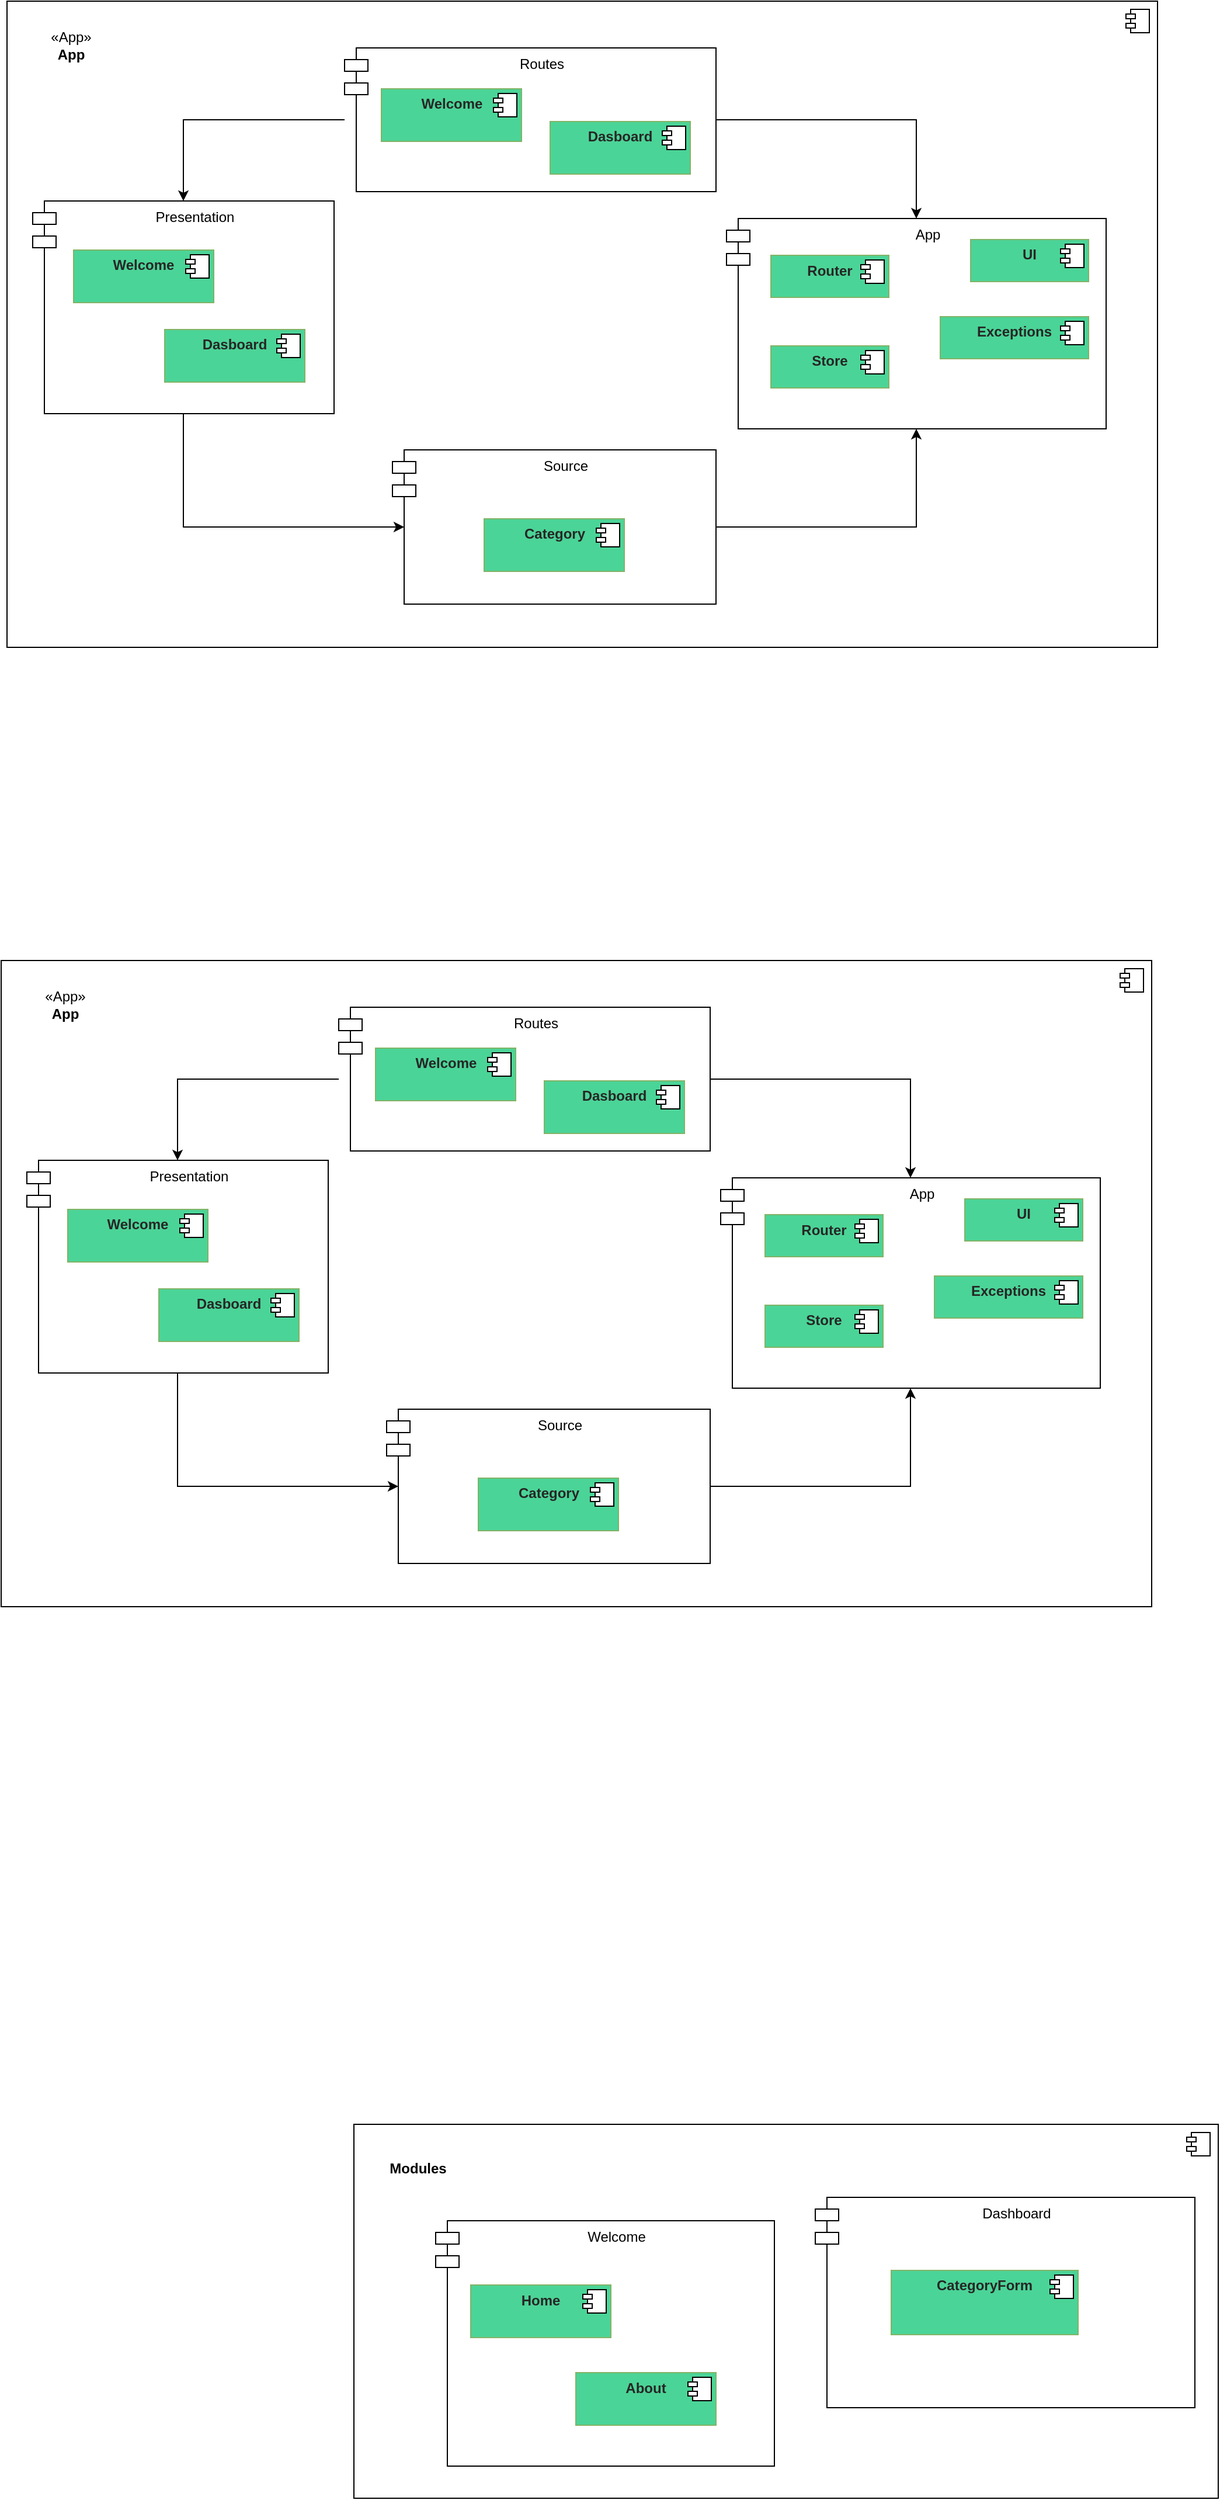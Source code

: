 <mxfile version="14.5.0" type="device"><diagram id="gvW7OyBGGFcuHT9ES0Ki" name="Page-1"><mxGraphModel dx="1673" dy="934" grid="0" gridSize="10" guides="1" tooltips="1" connect="1" arrows="1" fold="1" page="1" pageScale="1" pageWidth="1169" pageHeight="827" math="0" shadow="0"><root><mxCell id="0"/><mxCell id="1" parent="0"/><mxCell id="L0N6HKRvcUdRj-f1X84M-1" value="" style="html=1;dropTarget=0;" vertex="1" parent="1"><mxGeometry x="364" y="1883" width="740" height="320" as="geometry"/></mxCell><mxCell id="L0N6HKRvcUdRj-f1X84M-2" value="" style="shape=module;jettyWidth=8;jettyHeight=4;" vertex="1" parent="L0N6HKRvcUdRj-f1X84M-1"><mxGeometry x="1" width="20" height="20" relative="1" as="geometry"><mxPoint x="-27" y="7" as="offset"/></mxGeometry></mxCell><mxCell id="L0N6HKRvcUdRj-f1X84M-3" value="Welcome" style="shape=module;align=left;spacingLeft=20;align=center;verticalAlign=top;" vertex="1" parent="1"><mxGeometry x="434" y="1965.5" width="290" height="210" as="geometry"/></mxCell><mxCell id="L0N6HKRvcUdRj-f1X84M-5" value="Dashboard" style="shape=module;align=left;spacingLeft=20;align=center;verticalAlign=top;" vertex="1" parent="1"><mxGeometry x="759" y="1945.5" width="325" height="180" as="geometry"/></mxCell><mxCell id="L0N6HKRvcUdRj-f1X84M-6" value="&lt;p style=&quot;margin: 0px ; margin-top: 6px ; text-align: center&quot;&gt;&lt;b&gt;CategoryForm&lt;/b&gt;&lt;/p&gt;" style="align=left;overflow=fill;html=1;dropTarget=0;strokeColor=#82b366;fillColor=#4BD497;fontColor=#262626;" vertex="1" parent="1"><mxGeometry x="824" y="2008" width="160" height="55" as="geometry"/></mxCell><mxCell id="L0N6HKRvcUdRj-f1X84M-7" value="" style="shape=component;jettyWidth=8;jettyHeight=4;" vertex="1" parent="L0N6HKRvcUdRj-f1X84M-6"><mxGeometry x="1" width="20" height="20" relative="1" as="geometry"><mxPoint x="-24" y="4" as="offset"/></mxGeometry></mxCell><mxCell id="L0N6HKRvcUdRj-f1X84M-8" value="&lt;b&gt;Modules&lt;/b&gt;" style="text;html=1;strokeColor=none;fillColor=none;align=center;verticalAlign=middle;whiteSpace=wrap;rounded=0;" vertex="1" parent="1"><mxGeometry x="374" y="1895.5" width="90" height="50" as="geometry"/></mxCell><mxCell id="L0N6HKRvcUdRj-f1X84M-9" value="&lt;p style=&quot;margin: 0px ; margin-top: 6px ; text-align: center&quot;&gt;&lt;b&gt;Home&lt;/b&gt;&lt;/p&gt;" style="align=left;overflow=fill;html=1;dropTarget=0;strokeColor=#82b366;fillColor=#4BD497;fontColor=#262626;" vertex="1" parent="1"><mxGeometry x="464" y="2020.5" width="120" height="45" as="geometry"/></mxCell><mxCell id="L0N6HKRvcUdRj-f1X84M-10" value="" style="shape=component;jettyWidth=8;jettyHeight=4;" vertex="1" parent="L0N6HKRvcUdRj-f1X84M-9"><mxGeometry x="1" width="20" height="20" relative="1" as="geometry"><mxPoint x="-24" y="4" as="offset"/></mxGeometry></mxCell><mxCell id="L0N6HKRvcUdRj-f1X84M-11" value="&lt;p style=&quot;margin: 0px ; margin-top: 6px ; text-align: center&quot;&gt;&lt;b&gt;About&lt;/b&gt;&lt;/p&gt;" style="align=left;overflow=fill;html=1;dropTarget=0;strokeColor=#82b366;fillColor=#4BD497;fontColor=#262626;" vertex="1" parent="1"><mxGeometry x="554" y="2095.5" width="120" height="45" as="geometry"/></mxCell><mxCell id="L0N6HKRvcUdRj-f1X84M-12" value="" style="shape=component;jettyWidth=8;jettyHeight=4;" vertex="1" parent="L0N6HKRvcUdRj-f1X84M-11"><mxGeometry x="1" width="20" height="20" relative="1" as="geometry"><mxPoint x="-24" y="4" as="offset"/></mxGeometry></mxCell><mxCell id="L0N6HKRvcUdRj-f1X84M-13" value="" style="html=1;dropTarget=0;" vertex="1" parent="1"><mxGeometry x="67" y="66" width="985" height="553" as="geometry"/></mxCell><mxCell id="L0N6HKRvcUdRj-f1X84M-14" value="" style="shape=module;jettyWidth=8;jettyHeight=4;" vertex="1" parent="L0N6HKRvcUdRj-f1X84M-13"><mxGeometry x="1" width="20" height="20" relative="1" as="geometry"><mxPoint x="-27" y="7" as="offset"/></mxGeometry></mxCell><mxCell id="L0N6HKRvcUdRj-f1X84M-15" value="Presentation" style="shape=module;align=left;spacingLeft=20;align=center;verticalAlign=top;" vertex="1" parent="1"><mxGeometry x="89" y="237" width="258" height="182" as="geometry"/></mxCell><mxCell id="L0N6HKRvcUdRj-f1X84M-16" value="App" style="shape=module;align=left;spacingLeft=20;align=center;verticalAlign=top;" vertex="1" parent="1"><mxGeometry x="683" y="252" width="325" height="180" as="geometry"/></mxCell><mxCell id="L0N6HKRvcUdRj-f1X84M-19" value="&lt;span&gt;«App»&lt;/span&gt;&lt;br&gt;&lt;b&gt;App&lt;/b&gt;" style="text;html=1;strokeColor=none;fillColor=none;align=center;verticalAlign=middle;whiteSpace=wrap;rounded=0;" vertex="1" parent="1"><mxGeometry x="77" y="78.5" width="90" height="50" as="geometry"/></mxCell><mxCell id="L0N6HKRvcUdRj-f1X84M-27" style="edgeStyle=orthogonalEdgeStyle;rounded=0;orthogonalLoop=1;jettySize=auto;html=1;exitX=1;exitY=0.5;exitDx=0;exitDy=0;fontColor=#262626;" edge="1" parent="1" source="L0N6HKRvcUdRj-f1X84M-24" target="L0N6HKRvcUdRj-f1X84M-16"><mxGeometry relative="1" as="geometry"/></mxCell><mxCell id="L0N6HKRvcUdRj-f1X84M-28" style="edgeStyle=orthogonalEdgeStyle;rounded=0;orthogonalLoop=1;jettySize=auto;html=1;entryX=0.5;entryY=0;entryDx=0;entryDy=0;fontColor=#262626;" edge="1" parent="1" source="L0N6HKRvcUdRj-f1X84M-24" target="L0N6HKRvcUdRj-f1X84M-15"><mxGeometry relative="1" as="geometry"/></mxCell><mxCell id="L0N6HKRvcUdRj-f1X84M-24" value="Routes" style="shape=module;align=left;spacingLeft=20;align=center;verticalAlign=top;" vertex="1" parent="1"><mxGeometry x="356" y="106" width="318" height="123" as="geometry"/></mxCell><mxCell id="L0N6HKRvcUdRj-f1X84M-30" style="edgeStyle=orthogonalEdgeStyle;rounded=0;orthogonalLoop=1;jettySize=auto;html=1;fontColor=#262626;" edge="1" parent="1" source="L0N6HKRvcUdRj-f1X84M-25" target="L0N6HKRvcUdRj-f1X84M-16"><mxGeometry relative="1" as="geometry"/></mxCell><mxCell id="L0N6HKRvcUdRj-f1X84M-41" style="edgeStyle=orthogonalEdgeStyle;rounded=0;orthogonalLoop=1;jettySize=auto;html=1;exitX=0;exitY=0.5;exitDx=10;exitDy=0;exitPerimeter=0;fontColor=#262626;endArrow=none;endFill=0;startArrow=classic;startFill=1;" edge="1" parent="1" source="L0N6HKRvcUdRj-f1X84M-25" target="L0N6HKRvcUdRj-f1X84M-15"><mxGeometry relative="1" as="geometry"/></mxCell><mxCell id="L0N6HKRvcUdRj-f1X84M-25" value="Source" style="shape=module;align=left;spacingLeft=20;align=center;verticalAlign=top;" vertex="1" parent="1"><mxGeometry x="397" y="450" width="277" height="132" as="geometry"/></mxCell><mxCell id="L0N6HKRvcUdRj-f1X84M-32" value="&lt;p style=&quot;margin: 0px ; margin-top: 6px ; text-align: center&quot;&gt;&lt;b&gt;Welcome&lt;/b&gt;&lt;/p&gt;" style="align=left;overflow=fill;html=1;dropTarget=0;strokeColor=#82b366;fillColor=#4BD497;fontColor=#262626;" vertex="1" parent="1"><mxGeometry x="387.5" y="141" width="120" height="45" as="geometry"/></mxCell><mxCell id="L0N6HKRvcUdRj-f1X84M-33" value="" style="shape=component;jettyWidth=8;jettyHeight=4;" vertex="1" parent="L0N6HKRvcUdRj-f1X84M-32"><mxGeometry x="1" width="20" height="20" relative="1" as="geometry"><mxPoint x="-24" y="4" as="offset"/></mxGeometry></mxCell><mxCell id="L0N6HKRvcUdRj-f1X84M-34" value="&lt;p style=&quot;margin: 0px ; margin-top: 6px ; text-align: center&quot;&gt;&lt;b&gt;Dasboard&lt;/b&gt;&lt;/p&gt;" style="align=left;overflow=fill;html=1;dropTarget=0;strokeColor=#82b366;fillColor=#4BD497;fontColor=#262626;" vertex="1" parent="1"><mxGeometry x="532" y="169" width="120" height="45" as="geometry"/></mxCell><mxCell id="L0N6HKRvcUdRj-f1X84M-35" value="" style="shape=component;jettyWidth=8;jettyHeight=4;" vertex="1" parent="L0N6HKRvcUdRj-f1X84M-34"><mxGeometry x="1" width="20" height="20" relative="1" as="geometry"><mxPoint x="-24" y="4" as="offset"/></mxGeometry></mxCell><mxCell id="L0N6HKRvcUdRj-f1X84M-36" value="&lt;p style=&quot;margin: 0px ; margin-top: 6px ; text-align: center&quot;&gt;&lt;b&gt;Welcome&lt;/b&gt;&lt;/p&gt;" style="align=left;overflow=fill;html=1;dropTarget=0;strokeColor=#82b366;fillColor=#4BD497;fontColor=#262626;" vertex="1" parent="1"><mxGeometry x="124" y="279" width="120" height="45" as="geometry"/></mxCell><mxCell id="L0N6HKRvcUdRj-f1X84M-37" value="" style="shape=component;jettyWidth=8;jettyHeight=4;" vertex="1" parent="L0N6HKRvcUdRj-f1X84M-36"><mxGeometry x="1" width="20" height="20" relative="1" as="geometry"><mxPoint x="-24" y="4" as="offset"/></mxGeometry></mxCell><mxCell id="L0N6HKRvcUdRj-f1X84M-38" value="&lt;p style=&quot;margin: 0px ; margin-top: 6px ; text-align: center&quot;&gt;&lt;b&gt;Dasboard&lt;/b&gt;&lt;/p&gt;" style="align=left;overflow=fill;html=1;dropTarget=0;strokeColor=#82b366;fillColor=#4BD497;fontColor=#262626;" vertex="1" parent="1"><mxGeometry x="202" y="347" width="120" height="45" as="geometry"/></mxCell><mxCell id="L0N6HKRvcUdRj-f1X84M-39" value="" style="shape=component;jettyWidth=8;jettyHeight=4;" vertex="1" parent="L0N6HKRvcUdRj-f1X84M-38"><mxGeometry x="1" width="20" height="20" relative="1" as="geometry"><mxPoint x="-24" y="4" as="offset"/></mxGeometry></mxCell><mxCell id="L0N6HKRvcUdRj-f1X84M-42" value="&lt;p style=&quot;margin: 0px ; margin-top: 6px ; text-align: center&quot;&gt;&lt;b&gt;Category&lt;/b&gt;&lt;/p&gt;" style="align=left;overflow=fill;html=1;dropTarget=0;strokeColor=#82b366;fillColor=#4BD497;fontColor=#262626;" vertex="1" parent="1"><mxGeometry x="475.5" y="509" width="120" height="45" as="geometry"/></mxCell><mxCell id="L0N6HKRvcUdRj-f1X84M-43" value="" style="shape=component;jettyWidth=8;jettyHeight=4;" vertex="1" parent="L0N6HKRvcUdRj-f1X84M-42"><mxGeometry x="1" width="20" height="20" relative="1" as="geometry"><mxPoint x="-24" y="4" as="offset"/></mxGeometry></mxCell><mxCell id="L0N6HKRvcUdRj-f1X84M-44" value="&lt;p style=&quot;margin: 0px ; margin-top: 6px ; text-align: center&quot;&gt;&lt;b&gt;Router&lt;/b&gt;&lt;/p&gt;" style="align=left;overflow=fill;html=1;dropTarget=0;strokeColor=#82b366;fillColor=#4BD497;fontColor=#262626;" vertex="1" parent="1"><mxGeometry x="721" y="283.5" width="101" height="36" as="geometry"/></mxCell><mxCell id="L0N6HKRvcUdRj-f1X84M-45" value="" style="shape=component;jettyWidth=8;jettyHeight=4;" vertex="1" parent="L0N6HKRvcUdRj-f1X84M-44"><mxGeometry x="1" width="20" height="20" relative="1" as="geometry"><mxPoint x="-24" y="4" as="offset"/></mxGeometry></mxCell><mxCell id="L0N6HKRvcUdRj-f1X84M-46" value="&lt;p style=&quot;margin: 0px ; margin-top: 6px ; text-align: center&quot;&gt;&lt;b&gt;UI&lt;/b&gt;&lt;/p&gt;" style="align=left;overflow=fill;html=1;dropTarget=0;strokeColor=#82b366;fillColor=#4BD497;fontColor=#262626;" vertex="1" parent="1"><mxGeometry x="892" y="270" width="101" height="36" as="geometry"/></mxCell><mxCell id="L0N6HKRvcUdRj-f1X84M-47" value="" style="shape=component;jettyWidth=8;jettyHeight=4;" vertex="1" parent="L0N6HKRvcUdRj-f1X84M-46"><mxGeometry x="1" width="20" height="20" relative="1" as="geometry"><mxPoint x="-24" y="4" as="offset"/></mxGeometry></mxCell><mxCell id="L0N6HKRvcUdRj-f1X84M-48" value="&lt;p style=&quot;margin: 0px ; margin-top: 6px ; text-align: center&quot;&gt;&lt;b&gt;Store&lt;/b&gt;&lt;/p&gt;" style="align=left;overflow=fill;html=1;dropTarget=0;strokeColor=#82b366;fillColor=#4BD497;fontColor=#262626;" vertex="1" parent="1"><mxGeometry x="721" y="361" width="101" height="36" as="geometry"/></mxCell><mxCell id="L0N6HKRvcUdRj-f1X84M-49" value="" style="shape=component;jettyWidth=8;jettyHeight=4;" vertex="1" parent="L0N6HKRvcUdRj-f1X84M-48"><mxGeometry x="1" width="20" height="20" relative="1" as="geometry"><mxPoint x="-24" y="4" as="offset"/></mxGeometry></mxCell><mxCell id="L0N6HKRvcUdRj-f1X84M-50" value="&lt;p style=&quot;margin: 0px ; margin-top: 6px ; text-align: center&quot;&gt;&lt;b&gt;Exceptions&lt;/b&gt;&lt;/p&gt;" style="align=left;overflow=fill;html=1;dropTarget=0;strokeColor=#82b366;fillColor=#4BD497;fontColor=#262626;" vertex="1" parent="1"><mxGeometry x="866" y="336" width="127" height="36" as="geometry"/></mxCell><mxCell id="L0N6HKRvcUdRj-f1X84M-51" value="" style="shape=component;jettyWidth=8;jettyHeight=4;" vertex="1" parent="L0N6HKRvcUdRj-f1X84M-50"><mxGeometry x="1" width="20" height="20" relative="1" as="geometry"><mxPoint x="-24" y="4" as="offset"/></mxGeometry></mxCell><mxCell id="L0N6HKRvcUdRj-f1X84M-52" value="" style="html=1;dropTarget=0;" vertex="1" parent="1"><mxGeometry x="62" y="887" width="985" height="553" as="geometry"/></mxCell><mxCell id="L0N6HKRvcUdRj-f1X84M-53" value="" style="shape=module;jettyWidth=8;jettyHeight=4;" vertex="1" parent="L0N6HKRvcUdRj-f1X84M-52"><mxGeometry x="1" width="20" height="20" relative="1" as="geometry"><mxPoint x="-27" y="7" as="offset"/></mxGeometry></mxCell><mxCell id="L0N6HKRvcUdRj-f1X84M-54" value="Presentation" style="shape=module;align=left;spacingLeft=20;align=center;verticalAlign=top;" vertex="1" parent="1"><mxGeometry x="84" y="1058" width="258" height="182" as="geometry"/></mxCell><mxCell id="L0N6HKRvcUdRj-f1X84M-55" value="App" style="shape=module;align=left;spacingLeft=20;align=center;verticalAlign=top;" vertex="1" parent="1"><mxGeometry x="678" y="1073" width="325" height="180" as="geometry"/></mxCell><mxCell id="L0N6HKRvcUdRj-f1X84M-56" value="&lt;span&gt;«App»&lt;/span&gt;&lt;br&gt;&lt;b&gt;App&lt;/b&gt;" style="text;html=1;strokeColor=none;fillColor=none;align=center;verticalAlign=middle;whiteSpace=wrap;rounded=0;" vertex="1" parent="1"><mxGeometry x="72" y="899.5" width="90" height="50" as="geometry"/></mxCell><mxCell id="L0N6HKRvcUdRj-f1X84M-57" style="edgeStyle=orthogonalEdgeStyle;rounded=0;orthogonalLoop=1;jettySize=auto;html=1;exitX=1;exitY=0.5;exitDx=0;exitDy=0;fontColor=#262626;" edge="1" parent="1" source="L0N6HKRvcUdRj-f1X84M-59" target="L0N6HKRvcUdRj-f1X84M-55"><mxGeometry relative="1" as="geometry"/></mxCell><mxCell id="L0N6HKRvcUdRj-f1X84M-58" style="edgeStyle=orthogonalEdgeStyle;rounded=0;orthogonalLoop=1;jettySize=auto;html=1;entryX=0.5;entryY=0;entryDx=0;entryDy=0;fontColor=#262626;" edge="1" parent="1" source="L0N6HKRvcUdRj-f1X84M-59" target="L0N6HKRvcUdRj-f1X84M-54"><mxGeometry relative="1" as="geometry"/></mxCell><mxCell id="L0N6HKRvcUdRj-f1X84M-59" value="Routes" style="shape=module;align=left;spacingLeft=20;align=center;verticalAlign=top;" vertex="1" parent="1"><mxGeometry x="351" y="927" width="318" height="123" as="geometry"/></mxCell><mxCell id="L0N6HKRvcUdRj-f1X84M-60" style="edgeStyle=orthogonalEdgeStyle;rounded=0;orthogonalLoop=1;jettySize=auto;html=1;fontColor=#262626;" edge="1" parent="1" source="L0N6HKRvcUdRj-f1X84M-62" target="L0N6HKRvcUdRj-f1X84M-55"><mxGeometry relative="1" as="geometry"/></mxCell><mxCell id="L0N6HKRvcUdRj-f1X84M-61" style="edgeStyle=orthogonalEdgeStyle;rounded=0;orthogonalLoop=1;jettySize=auto;html=1;exitX=0;exitY=0.5;exitDx=10;exitDy=0;exitPerimeter=0;fontColor=#262626;endArrow=none;endFill=0;startArrow=classic;startFill=1;" edge="1" parent="1" source="L0N6HKRvcUdRj-f1X84M-62" target="L0N6HKRvcUdRj-f1X84M-54"><mxGeometry relative="1" as="geometry"/></mxCell><mxCell id="L0N6HKRvcUdRj-f1X84M-62" value="Source" style="shape=module;align=left;spacingLeft=20;align=center;verticalAlign=top;" vertex="1" parent="1"><mxGeometry x="392" y="1271" width="277" height="132" as="geometry"/></mxCell><mxCell id="L0N6HKRvcUdRj-f1X84M-63" value="&lt;p style=&quot;margin: 0px ; margin-top: 6px ; text-align: center&quot;&gt;&lt;b&gt;Welcome&lt;/b&gt;&lt;/p&gt;" style="align=left;overflow=fill;html=1;dropTarget=0;strokeColor=#82b366;fillColor=#4BD497;fontColor=#262626;" vertex="1" parent="1"><mxGeometry x="382.5" y="962" width="120" height="45" as="geometry"/></mxCell><mxCell id="L0N6HKRvcUdRj-f1X84M-64" value="" style="shape=component;jettyWidth=8;jettyHeight=4;" vertex="1" parent="L0N6HKRvcUdRj-f1X84M-63"><mxGeometry x="1" width="20" height="20" relative="1" as="geometry"><mxPoint x="-24" y="4" as="offset"/></mxGeometry></mxCell><mxCell id="L0N6HKRvcUdRj-f1X84M-65" value="&lt;p style=&quot;margin: 0px ; margin-top: 6px ; text-align: center&quot;&gt;&lt;b&gt;Dasboard&lt;/b&gt;&lt;/p&gt;" style="align=left;overflow=fill;html=1;dropTarget=0;strokeColor=#82b366;fillColor=#4BD497;fontColor=#262626;" vertex="1" parent="1"><mxGeometry x="527" y="990" width="120" height="45" as="geometry"/></mxCell><mxCell id="L0N6HKRvcUdRj-f1X84M-66" value="" style="shape=component;jettyWidth=8;jettyHeight=4;" vertex="1" parent="L0N6HKRvcUdRj-f1X84M-65"><mxGeometry x="1" width="20" height="20" relative="1" as="geometry"><mxPoint x="-24" y="4" as="offset"/></mxGeometry></mxCell><mxCell id="L0N6HKRvcUdRj-f1X84M-67" value="&lt;p style=&quot;margin: 0px ; margin-top: 6px ; text-align: center&quot;&gt;&lt;b&gt;Welcome&lt;/b&gt;&lt;/p&gt;" style="align=left;overflow=fill;html=1;dropTarget=0;strokeColor=#82b366;fillColor=#4BD497;fontColor=#262626;" vertex="1" parent="1"><mxGeometry x="119" y="1100" width="120" height="45" as="geometry"/></mxCell><mxCell id="L0N6HKRvcUdRj-f1X84M-68" value="" style="shape=component;jettyWidth=8;jettyHeight=4;" vertex="1" parent="L0N6HKRvcUdRj-f1X84M-67"><mxGeometry x="1" width="20" height="20" relative="1" as="geometry"><mxPoint x="-24" y="4" as="offset"/></mxGeometry></mxCell><mxCell id="L0N6HKRvcUdRj-f1X84M-69" value="&lt;p style=&quot;margin: 0px ; margin-top: 6px ; text-align: center&quot;&gt;&lt;b&gt;Dasboard&lt;/b&gt;&lt;/p&gt;" style="align=left;overflow=fill;html=1;dropTarget=0;strokeColor=#82b366;fillColor=#4BD497;fontColor=#262626;" vertex="1" parent="1"><mxGeometry x="197" y="1168" width="120" height="45" as="geometry"/></mxCell><mxCell id="L0N6HKRvcUdRj-f1X84M-70" value="" style="shape=component;jettyWidth=8;jettyHeight=4;" vertex="1" parent="L0N6HKRvcUdRj-f1X84M-69"><mxGeometry x="1" width="20" height="20" relative="1" as="geometry"><mxPoint x="-24" y="4" as="offset"/></mxGeometry></mxCell><mxCell id="L0N6HKRvcUdRj-f1X84M-71" value="&lt;p style=&quot;margin: 0px ; margin-top: 6px ; text-align: center&quot;&gt;&lt;b&gt;Category&lt;/b&gt;&lt;/p&gt;" style="align=left;overflow=fill;html=1;dropTarget=0;strokeColor=#82b366;fillColor=#4BD497;fontColor=#262626;" vertex="1" parent="1"><mxGeometry x="470.5" y="1330" width="120" height="45" as="geometry"/></mxCell><mxCell id="L0N6HKRvcUdRj-f1X84M-72" value="" style="shape=component;jettyWidth=8;jettyHeight=4;" vertex="1" parent="L0N6HKRvcUdRj-f1X84M-71"><mxGeometry x="1" width="20" height="20" relative="1" as="geometry"><mxPoint x="-24" y="4" as="offset"/></mxGeometry></mxCell><mxCell id="L0N6HKRvcUdRj-f1X84M-73" value="&lt;p style=&quot;margin: 0px ; margin-top: 6px ; text-align: center&quot;&gt;&lt;b&gt;Router&lt;/b&gt;&lt;/p&gt;" style="align=left;overflow=fill;html=1;dropTarget=0;strokeColor=#82b366;fillColor=#4BD497;fontColor=#262626;" vertex="1" parent="1"><mxGeometry x="716" y="1104.5" width="101" height="36" as="geometry"/></mxCell><mxCell id="L0N6HKRvcUdRj-f1X84M-74" value="" style="shape=component;jettyWidth=8;jettyHeight=4;" vertex="1" parent="L0N6HKRvcUdRj-f1X84M-73"><mxGeometry x="1" width="20" height="20" relative="1" as="geometry"><mxPoint x="-24" y="4" as="offset"/></mxGeometry></mxCell><mxCell id="L0N6HKRvcUdRj-f1X84M-75" value="&lt;p style=&quot;margin: 0px ; margin-top: 6px ; text-align: center&quot;&gt;&lt;b&gt;UI&lt;/b&gt;&lt;/p&gt;" style="align=left;overflow=fill;html=1;dropTarget=0;strokeColor=#82b366;fillColor=#4BD497;fontColor=#262626;" vertex="1" parent="1"><mxGeometry x="887" y="1091" width="101" height="36" as="geometry"/></mxCell><mxCell id="L0N6HKRvcUdRj-f1X84M-76" value="" style="shape=component;jettyWidth=8;jettyHeight=4;" vertex="1" parent="L0N6HKRvcUdRj-f1X84M-75"><mxGeometry x="1" width="20" height="20" relative="1" as="geometry"><mxPoint x="-24" y="4" as="offset"/></mxGeometry></mxCell><mxCell id="L0N6HKRvcUdRj-f1X84M-77" value="&lt;p style=&quot;margin: 0px ; margin-top: 6px ; text-align: center&quot;&gt;&lt;b&gt;Store&lt;/b&gt;&lt;/p&gt;" style="align=left;overflow=fill;html=1;dropTarget=0;strokeColor=#82b366;fillColor=#4BD497;fontColor=#262626;" vertex="1" parent="1"><mxGeometry x="716" y="1182" width="101" height="36" as="geometry"/></mxCell><mxCell id="L0N6HKRvcUdRj-f1X84M-78" value="" style="shape=component;jettyWidth=8;jettyHeight=4;" vertex="1" parent="L0N6HKRvcUdRj-f1X84M-77"><mxGeometry x="1" width="20" height="20" relative="1" as="geometry"><mxPoint x="-24" y="4" as="offset"/></mxGeometry></mxCell><mxCell id="L0N6HKRvcUdRj-f1X84M-79" value="&lt;p style=&quot;margin: 0px ; margin-top: 6px ; text-align: center&quot;&gt;&lt;b&gt;Exceptions&lt;/b&gt;&lt;/p&gt;" style="align=left;overflow=fill;html=1;dropTarget=0;strokeColor=#82b366;fillColor=#4BD497;fontColor=#262626;" vertex="1" parent="1"><mxGeometry x="861" y="1157" width="127" height="36" as="geometry"/></mxCell><mxCell id="L0N6HKRvcUdRj-f1X84M-80" value="" style="shape=component;jettyWidth=8;jettyHeight=4;" vertex="1" parent="L0N6HKRvcUdRj-f1X84M-79"><mxGeometry x="1" width="20" height="20" relative="1" as="geometry"><mxPoint x="-24" y="4" as="offset"/></mxGeometry></mxCell></root></mxGraphModel></diagram></mxfile>